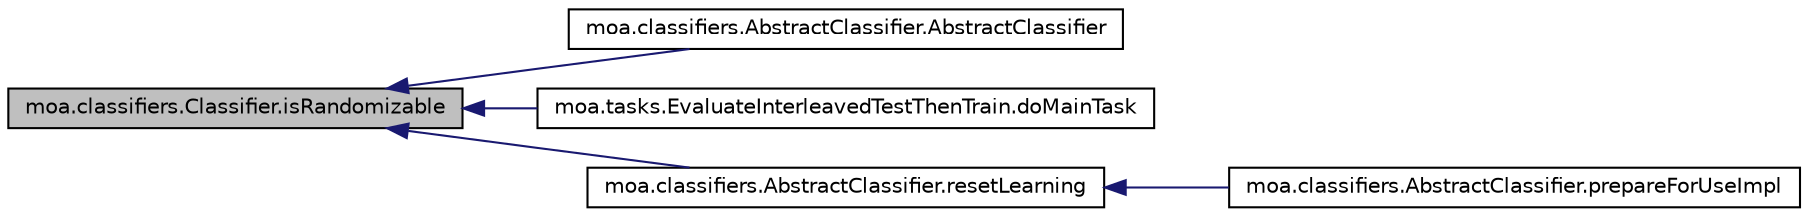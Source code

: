 digraph G
{
  edge [fontname="Helvetica",fontsize="10",labelfontname="Helvetica",labelfontsize="10"];
  node [fontname="Helvetica",fontsize="10",shape=record];
  rankdir=LR;
  Node1 [label="moa.classifiers.Classifier.isRandomizable",height=0.2,width=0.4,color="black", fillcolor="grey75", style="filled" fontcolor="black"];
  Node1 -> Node2 [dir=back,color="midnightblue",fontsize="10",style="solid",fontname="Helvetica"];
  Node2 [label="moa.classifiers.AbstractClassifier.AbstractClassifier",height=0.2,width=0.4,color="black", fillcolor="white", style="filled",URL="$classmoa_1_1classifiers_1_1AbstractClassifier.html#a3da7137e59e323350c8777f119ec26a1",tooltip="Creates an classifier and setups the random seed option if the classifier is randomizable..."];
  Node1 -> Node3 [dir=back,color="midnightblue",fontsize="10",style="solid",fontname="Helvetica"];
  Node3 [label="moa.tasks.EvaluateInterleavedTestThenTrain.doMainTask",height=0.2,width=0.4,color="black", fillcolor="white", style="filled",URL="$classmoa_1_1tasks_1_1EvaluateInterleavedTestThenTrain.html#a6b487518dd5bfdc97abe37263f725610",tooltip="This method performs this task."];
  Node1 -> Node4 [dir=back,color="midnightblue",fontsize="10",style="solid",fontname="Helvetica"];
  Node4 [label="moa.classifiers.AbstractClassifier.resetLearning",height=0.2,width=0.4,color="black", fillcolor="white", style="filled",URL="$classmoa_1_1classifiers_1_1AbstractClassifier.html#ae2edfc12ae6aba12571f307845f6bf2a",tooltip="Resets this classifier."];
  Node4 -> Node5 [dir=back,color="midnightblue",fontsize="10",style="solid",fontname="Helvetica"];
  Node5 [label="moa.classifiers.AbstractClassifier.prepareForUseImpl",height=0.2,width=0.4,color="black", fillcolor="white", style="filled",URL="$classmoa_1_1classifiers_1_1AbstractClassifier.html#af81677ce9db6e94f79321df05e7dc019",tooltip="This method describes the implementation of how to prepare this object for use."];
}
